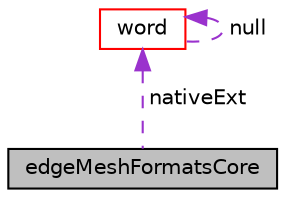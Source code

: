 digraph "edgeMeshFormatsCore"
{
  bgcolor="transparent";
  edge [fontname="Helvetica",fontsize="10",labelfontname="Helvetica",labelfontsize="10"];
  node [fontname="Helvetica",fontsize="10",shape=record];
  Node1 [label="edgeMeshFormatsCore",height=0.2,width=0.4,color="black", fillcolor="grey75", style="filled", fontcolor="black"];
  Node2 -> Node1 [dir="back",color="darkorchid3",fontsize="10",style="dashed",label=" nativeExt" ,fontname="Helvetica"];
  Node2 [label="word",height=0.2,width=0.4,color="red",URL="$a02985.html",tooltip="A class for handling words, derived from string. "];
  Node2 -> Node2 [dir="back",color="darkorchid3",fontsize="10",style="dashed",label=" null" ,fontname="Helvetica"];
}
